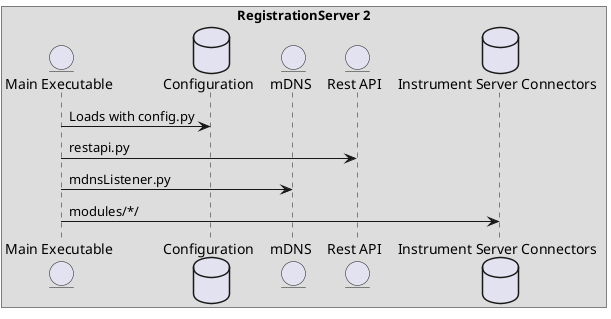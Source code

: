 @startuml
box "RegistrationServer 2"
entity "Main Executable" as main
database "Configuration" as config
entity "mDNS" as mdns
entity "Rest API" as api
database "Instrument Server Connectors" as modules
end box
main -> config : Loads with config.py
main -> api : restapi.py
main -> mdns : mdnsListener.py
main -> modules : modules/*/
@enduml
